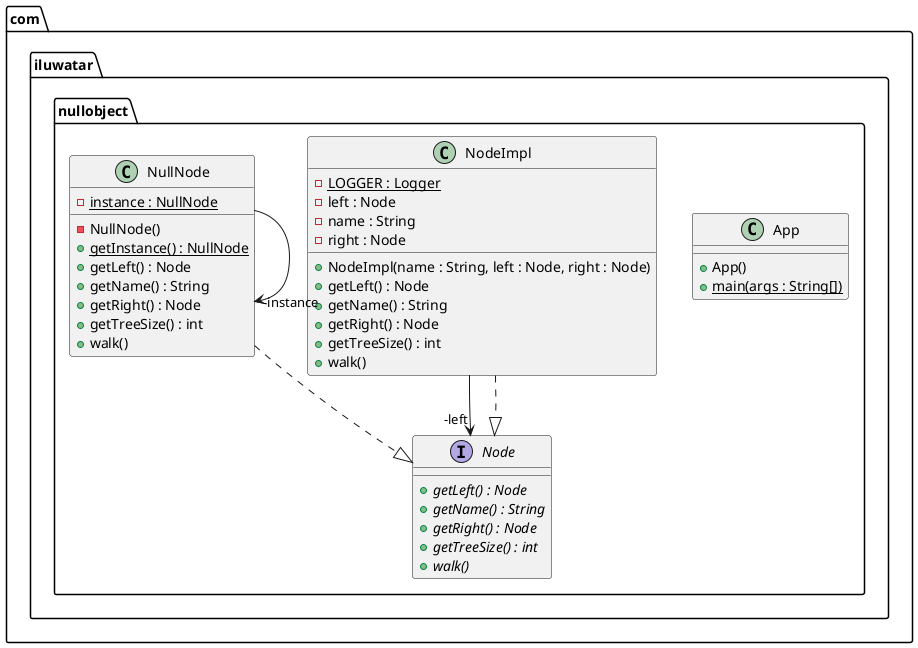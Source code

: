 @startuml
package com.iluwatar.nullobject {
  class App {
    + App()
    + main(args : String[]) {static}
  }
  interface Node {
    + getLeft() : Node {abstract}
    + getName() : String {abstract}
    + getRight() : Node {abstract}
    + getTreeSize() : int {abstract}
    + walk() {abstract}
  }
  class NodeImpl {
    - LOGGER : Logger {static}
    - left : Node
    - name : String
    - right : Node
    + NodeImpl(name : String, left : Node, right : Node)
    + getLeft() : Node
    + getName() : String
    + getRight() : Node
    + getTreeSize() : int
    + walk()
  }
  class NullNode {
    - instance : NullNode {static}
    - NullNode()
    + getInstance() : NullNode {static}
    + getLeft() : Node
    + getName() : String
    + getRight() : Node
    + getTreeSize() : int
    + walk()
  }
}
NullNode -->  "-instance" NullNode
NodeImpl -->  "-left" Node
NodeImpl ..|> Node 
NullNode ..|> Node 
@enduml
